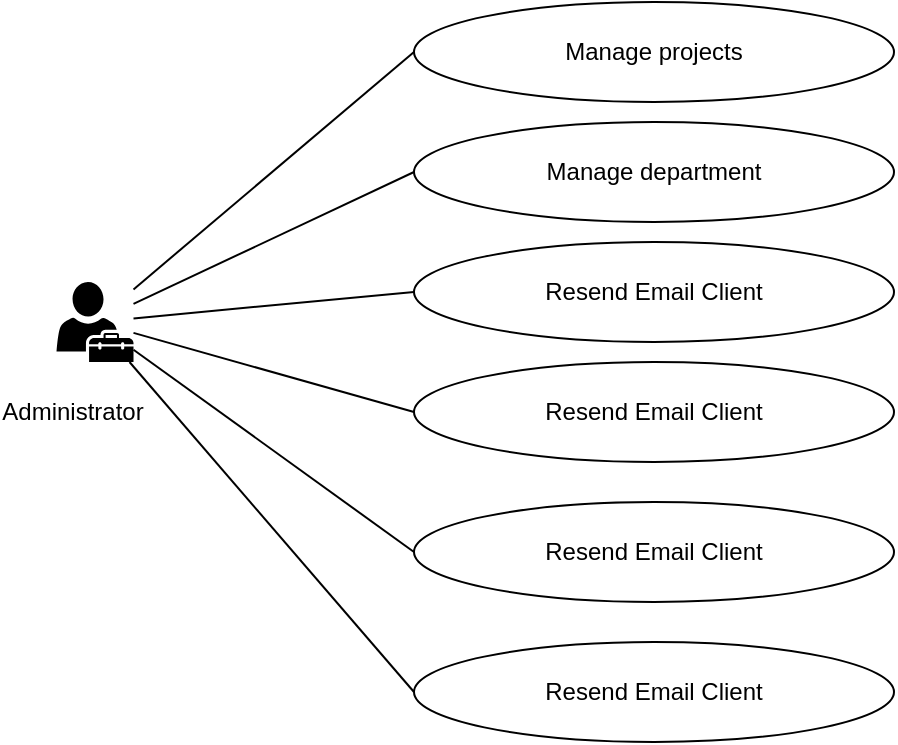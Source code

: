 <mxfile version="22.1.21" type="github">
  <diagram name="Page-1" id="XPWBldzVZ3_sg0biQuVv">
    <mxGraphModel dx="954" dy="522" grid="1" gridSize="10" guides="1" tooltips="1" connect="1" arrows="1" fold="1" page="1" pageScale="1" pageWidth="850" pageHeight="1100" math="0" shadow="0">
      <root>
        <mxCell id="0" />
        <mxCell id="1" parent="0" />
        <mxCell id="AIyhHVRQRcBTdbYzzXI3-4" value="" style="sketch=0;pointerEvents=1;shadow=0;dashed=0;html=1;strokeColor=none;fillColor=#000000;labelPosition=center;verticalLabelPosition=bottom;verticalAlign=top;outlineConnect=0;align=center;shape=mxgraph.office.users.tenant_admin;" vertex="1" parent="1">
          <mxGeometry x="61.25" y="180" width="38.5" height="40" as="geometry" />
        </mxCell>
        <mxCell id="AIyhHVRQRcBTdbYzzXI3-9" value="Administrator" style="text;html=1;strokeColor=none;fillColor=none;align=center;verticalAlign=middle;whiteSpace=wrap;rounded=0;" vertex="1" parent="1">
          <mxGeometry x="38.75" y="230" width="61" height="30" as="geometry" />
        </mxCell>
        <mxCell id="AIyhHVRQRcBTdbYzzXI3-16" value="Manage projects" style="ellipse;whiteSpace=wrap;html=1;" vertex="1" parent="1">
          <mxGeometry x="240" y="40" width="240" height="50" as="geometry" />
        </mxCell>
        <mxCell id="AIyhHVRQRcBTdbYzzXI3-17" value="" style="endArrow=none;html=1;rounded=0;entryX=0;entryY=0.5;entryDx=0;entryDy=0;" edge="1" parent="1" source="AIyhHVRQRcBTdbYzzXI3-4" target="AIyhHVRQRcBTdbYzzXI3-16">
          <mxGeometry width="50" height="50" relative="1" as="geometry">
            <mxPoint x="90" y="190" as="sourcePoint" />
            <mxPoint x="220" y="270" as="targetPoint" />
          </mxGeometry>
        </mxCell>
        <mxCell id="AIyhHVRQRcBTdbYzzXI3-18" value="Manage department" style="ellipse;whiteSpace=wrap;html=1;" vertex="1" parent="1">
          <mxGeometry x="240" y="100" width="240" height="50" as="geometry" />
        </mxCell>
        <mxCell id="AIyhHVRQRcBTdbYzzXI3-19" value="" style="endArrow=none;html=1;rounded=0;entryX=0;entryY=0.5;entryDx=0;entryDy=0;" edge="1" parent="1" source="AIyhHVRQRcBTdbYzzXI3-4" target="AIyhHVRQRcBTdbYzzXI3-18">
          <mxGeometry width="50" height="50" relative="1" as="geometry">
            <mxPoint x="141" y="210" as="sourcePoint" />
            <mxPoint x="260" y="80" as="targetPoint" />
          </mxGeometry>
        </mxCell>
        <mxCell id="AIyhHVRQRcBTdbYzzXI3-20" value="Resend Email Client" style="ellipse;whiteSpace=wrap;html=1;" vertex="1" parent="1">
          <mxGeometry x="240" y="160" width="240" height="50" as="geometry" />
        </mxCell>
        <mxCell id="AIyhHVRQRcBTdbYzzXI3-21" value="Resend Email Client" style="ellipse;whiteSpace=wrap;html=1;" vertex="1" parent="1">
          <mxGeometry x="240" y="220" width="240" height="50" as="geometry" />
        </mxCell>
        <mxCell id="AIyhHVRQRcBTdbYzzXI3-22" value="Resend Email Client" style="ellipse;whiteSpace=wrap;html=1;" vertex="1" parent="1">
          <mxGeometry x="240" y="290" width="240" height="50" as="geometry" />
        </mxCell>
        <mxCell id="AIyhHVRQRcBTdbYzzXI3-23" value="Resend Email Client" style="ellipse;whiteSpace=wrap;html=1;" vertex="1" parent="1">
          <mxGeometry x="240" y="360" width="240" height="50" as="geometry" />
        </mxCell>
        <mxCell id="AIyhHVRQRcBTdbYzzXI3-24" value="" style="endArrow=none;html=1;rounded=0;entryX=0;entryY=0.5;entryDx=0;entryDy=0;" edge="1" parent="1" source="AIyhHVRQRcBTdbYzzXI3-4" target="AIyhHVRQRcBTdbYzzXI3-20">
          <mxGeometry width="50" height="50" relative="1" as="geometry">
            <mxPoint x="150" y="190" as="sourcePoint" />
            <mxPoint x="250" y="135" as="targetPoint" />
          </mxGeometry>
        </mxCell>
        <mxCell id="AIyhHVRQRcBTdbYzzXI3-26" value="" style="endArrow=none;html=1;rounded=0;entryX=0;entryY=0.5;entryDx=0;entryDy=0;" edge="1" parent="1" source="AIyhHVRQRcBTdbYzzXI3-4" target="AIyhHVRQRcBTdbYzzXI3-21">
          <mxGeometry width="50" height="50" relative="1" as="geometry">
            <mxPoint x="140" y="270" as="sourcePoint" />
            <mxPoint x="250" y="195" as="targetPoint" />
          </mxGeometry>
        </mxCell>
        <mxCell id="AIyhHVRQRcBTdbYzzXI3-27" value="" style="endArrow=none;html=1;rounded=0;entryX=0;entryY=0.5;entryDx=0;entryDy=0;" edge="1" parent="1" source="AIyhHVRQRcBTdbYzzXI3-4" target="AIyhHVRQRcBTdbYzzXI3-22">
          <mxGeometry width="50" height="50" relative="1" as="geometry">
            <mxPoint x="130" y="200" as="sourcePoint" />
            <mxPoint x="209" y="315" as="targetPoint" />
          </mxGeometry>
        </mxCell>
        <mxCell id="AIyhHVRQRcBTdbYzzXI3-29" value="" style="endArrow=none;html=1;rounded=0;entryX=0;entryY=0.5;entryDx=0;entryDy=0;" edge="1" parent="1" source="AIyhHVRQRcBTdbYzzXI3-4" target="AIyhHVRQRcBTdbYzzXI3-23">
          <mxGeometry width="50" height="50" relative="1" as="geometry">
            <mxPoint x="99" y="179" as="sourcePoint" />
            <mxPoint x="250" y="325" as="targetPoint" />
          </mxGeometry>
        </mxCell>
      </root>
    </mxGraphModel>
  </diagram>
</mxfile>
